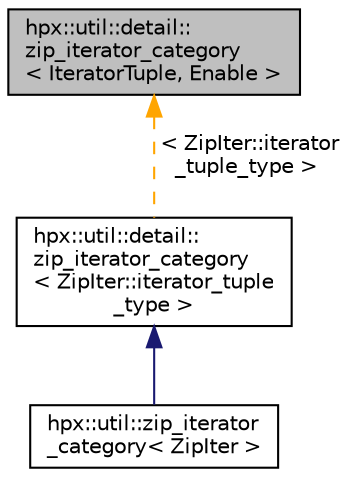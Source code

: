 digraph "hpx::util::detail::zip_iterator_category&lt; IteratorTuple, Enable &gt;"
{
  edge [fontname="Helvetica",fontsize="10",labelfontname="Helvetica",labelfontsize="10"];
  node [fontname="Helvetica",fontsize="10",shape=record];
  Node0 [label="hpx::util::detail::\lzip_iterator_category\l\< IteratorTuple, Enable \>",height=0.2,width=0.4,color="black", fillcolor="grey75", style="filled", fontcolor="black"];
  Node0 -> Node1 [dir="back",color="orange",fontsize="10",style="dashed",label=" \< ZipIter::iterator\l_tuple_type \>" ,fontname="Helvetica"];
  Node1 [label="hpx::util::detail::\lzip_iterator_category\l\< ZipIter::iterator_tuple\l_type \>",height=0.2,width=0.4,color="black", fillcolor="white", style="filled",URL="$db/d91/structhpx_1_1util_1_1detail_1_1zip__iterator__category.html"];
  Node1 -> Node2 [dir="back",color="midnightblue",fontsize="10",style="solid",fontname="Helvetica"];
  Node2 [label="hpx::util::zip_iterator\l_category\< ZipIter \>",height=0.2,width=0.4,color="black", fillcolor="white", style="filled",URL="$d5/dc0/structhpx_1_1util_1_1zip__iterator__category.html"];
}
